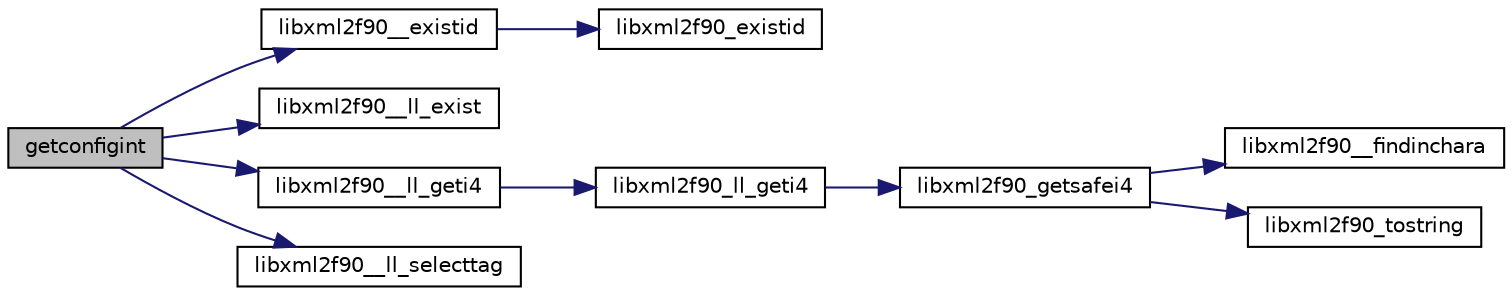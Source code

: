 digraph "getconfigint"
{
 // LATEX_PDF_SIZE
  edge [fontname="Helvetica",fontsize="10",labelfontname="Helvetica",labelfontsize="10"];
  node [fontname="Helvetica",fontsize="10",shape=record];
  rankdir="LR";
  Node1 [label="getconfigint",height=0.2,width=0.4,color="black", fillcolor="grey75", style="filled", fontcolor="black",tooltip=" "];
  Node1 -> Node2 [color="midnightblue",fontsize="10",style="solid",fontname="Helvetica"];
  Node2 [label="libxml2f90__existid",height=0.2,width=0.4,color="black", fillcolor="white", style="filled",URL="$libxml2f90_8f90__pp_8f90.html#aa7cbdbfe67d0ec6b1ce87ce016b6cb22",tooltip=" "];
  Node2 -> Node3 [color="midnightblue",fontsize="10",style="solid",fontname="Helvetica"];
  Node3 [label="libxml2f90_existid",height=0.2,width=0.4,color="black", fillcolor="white", style="filled",URL="$libxml2f90_8f90__pp_8f90.html#aedaeb0ba8d5ce41c39baed261d3f82c5",tooltip=" "];
  Node1 -> Node4 [color="midnightblue",fontsize="10",style="solid",fontname="Helvetica"];
  Node4 [label="libxml2f90__ll_exist",height=0.2,width=0.4,color="black", fillcolor="white", style="filled",URL="$libxml2f90_8f90__pp_8f90.html#a3693c7841e7cf085873b2193e4eb51cf",tooltip=" "];
  Node1 -> Node5 [color="midnightblue",fontsize="10",style="solid",fontname="Helvetica"];
  Node5 [label="libxml2f90__ll_geti4",height=0.2,width=0.4,color="black", fillcolor="white", style="filled",URL="$libxml2f90_8f90__pp_8f90.html#a90fdd12e3f7794c98317d1b08550f01f",tooltip=" "];
  Node5 -> Node6 [color="midnightblue",fontsize="10",style="solid",fontname="Helvetica"];
  Node6 [label="libxml2f90_ll_geti4",height=0.2,width=0.4,color="black", fillcolor="white", style="filled",URL="$libxml2f90_8f90__pp_8f90.html#a06d3fe6d9c7cd1a6044e617b8a2acdb9",tooltip=" "];
  Node6 -> Node7 [color="midnightblue",fontsize="10",style="solid",fontname="Helvetica"];
  Node7 [label="libxml2f90_getsafei4",height=0.2,width=0.4,color="black", fillcolor="white", style="filled",URL="$libxml2f90_8f90__pp_8f90.html#ac813de3235a2af4f169c5434743f86a2",tooltip=" "];
  Node7 -> Node8 [color="midnightblue",fontsize="10",style="solid",fontname="Helvetica"];
  Node8 [label="libxml2f90__findinchara",height=0.2,width=0.4,color="black", fillcolor="white", style="filled",URL="$libxml2f90_8f90__pp_8f90.html#a32693bbc0bcd62439a95f4e0a2d4da6d",tooltip=" "];
  Node7 -> Node9 [color="midnightblue",fontsize="10",style="solid",fontname="Helvetica"];
  Node9 [label="libxml2f90_tostring",height=0.2,width=0.4,color="black", fillcolor="white", style="filled",URL="$libxml2f90_8f90__pp_8f90.html#ad6bcb9b8b86b4f88c534b842dc1bd9a1",tooltip=" "];
  Node1 -> Node10 [color="midnightblue",fontsize="10",style="solid",fontname="Helvetica"];
  Node10 [label="libxml2f90__ll_selecttag",height=0.2,width=0.4,color="black", fillcolor="white", style="filled",URL="$libxml2f90_8f90__pp_8f90.html#a82a4ef1569ea46506f400cf73fce7369",tooltip=" "];
}
